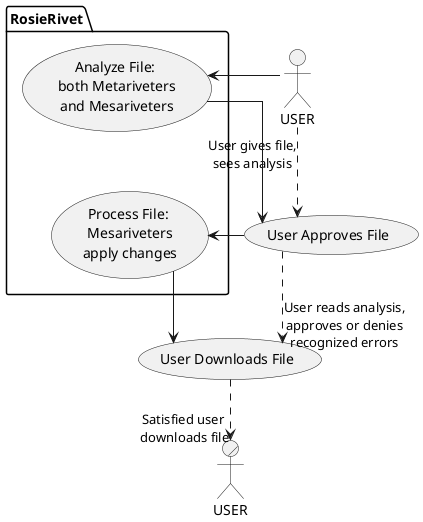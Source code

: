 @startuml
skinparam Linetype ortho
    actor "USER" as u
    usecase "User Approves File" as uaf
    usecase "User Downloads File" as udf
    actor/ "USER" as us
    u ..> uaf : User gives file,\nsees analysis
    uaf ..> udf : User reads analysis,\napproves or denies\nrecognized errors
    udf ..> us : Satisfied user\n downloads file


package  RosieRivet {
    usecase "Analyze File: \nboth Metariveters\nand Mesariveters" as af
    usecase "Process File: \nMesariveters\napply changes" as pf

    af -[hidden]- pf
}

af <- u
af -> uaf
pf <- uaf
pf -> udf

@enduml